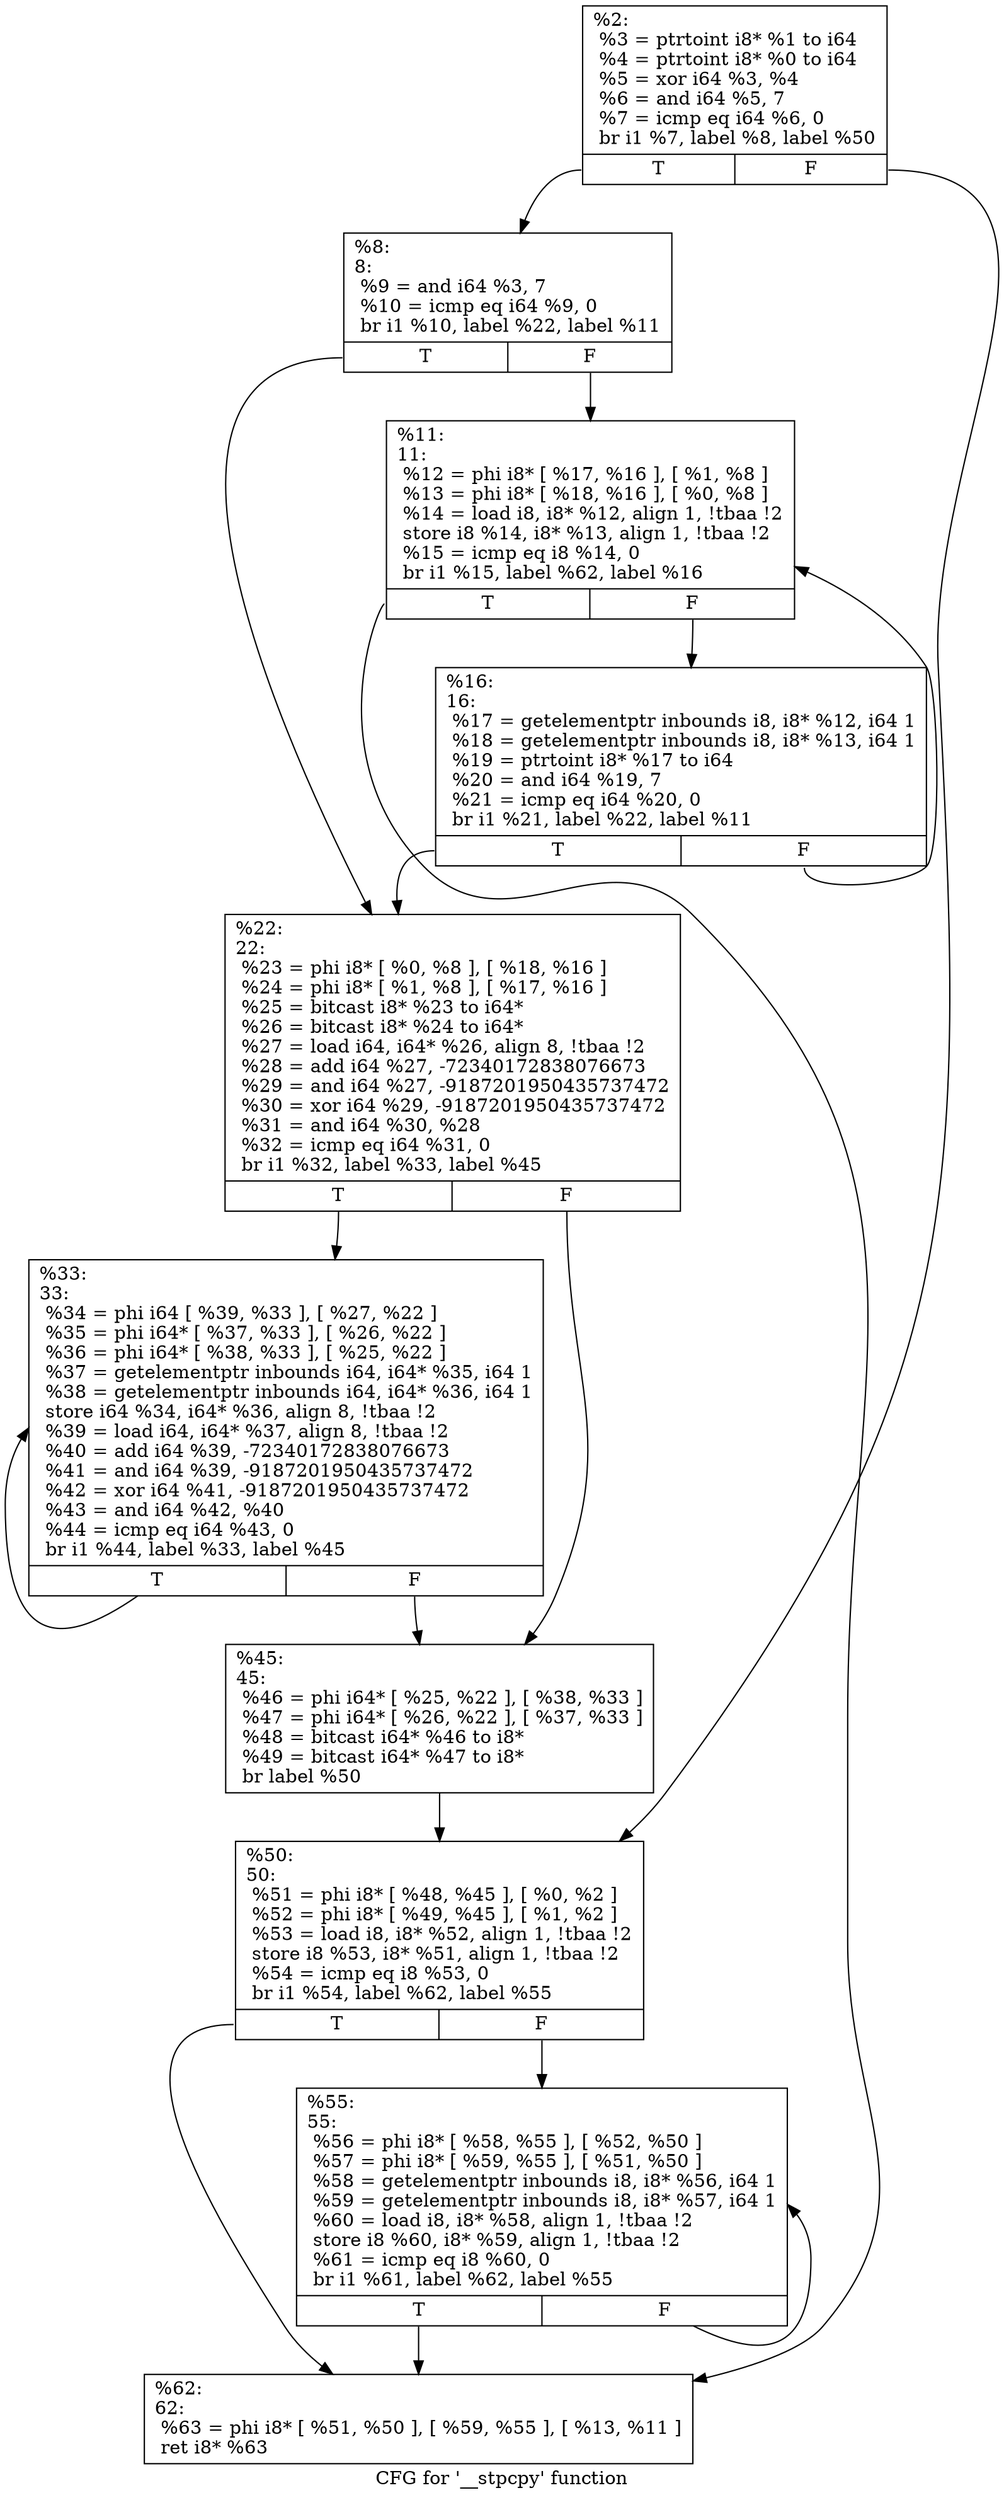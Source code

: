 digraph "CFG for '__stpcpy' function" {
	label="CFG for '__stpcpy' function";

	Node0x1fe5530 [shape=record,label="{%2:\l  %3 = ptrtoint i8* %1 to i64\l  %4 = ptrtoint i8* %0 to i64\l  %5 = xor i64 %3, %4\l  %6 = and i64 %5, 7\l  %7 = icmp eq i64 %6, 0\l  br i1 %7, label %8, label %50\l|{<s0>T|<s1>F}}"];
	Node0x1fe5530:s0 -> Node0x1fe5640;
	Node0x1fe5530:s1 -> Node0x1fe5820;
	Node0x1fe5640 [shape=record,label="{%8:\l8:                                                \l  %9 = and i64 %3, 7\l  %10 = icmp eq i64 %9, 0\l  br i1 %10, label %22, label %11\l|{<s0>T|<s1>F}}"];
	Node0x1fe5640:s0 -> Node0x1fe5730;
	Node0x1fe5640:s1 -> Node0x1fe5690;
	Node0x1fe5690 [shape=record,label="{%11:\l11:                                               \l  %12 = phi i8* [ %17, %16 ], [ %1, %8 ]\l  %13 = phi i8* [ %18, %16 ], [ %0, %8 ]\l  %14 = load i8, i8* %12, align 1, !tbaa !2\l  store i8 %14, i8* %13, align 1, !tbaa !2\l  %15 = icmp eq i8 %14, 0\l  br i1 %15, label %62, label %16\l|{<s0>T|<s1>F}}"];
	Node0x1fe5690:s0 -> Node0x1fe58c0;
	Node0x1fe5690:s1 -> Node0x1fe56e0;
	Node0x1fe56e0 [shape=record,label="{%16:\l16:                                               \l  %17 = getelementptr inbounds i8, i8* %12, i64 1\l  %18 = getelementptr inbounds i8, i8* %13, i64 1\l  %19 = ptrtoint i8* %17 to i64\l  %20 = and i64 %19, 7\l  %21 = icmp eq i64 %20, 0\l  br i1 %21, label %22, label %11\l|{<s0>T|<s1>F}}"];
	Node0x1fe56e0:s0 -> Node0x1fe5730;
	Node0x1fe56e0:s1 -> Node0x1fe5690;
	Node0x1fe5730 [shape=record,label="{%22:\l22:                                               \l  %23 = phi i8* [ %0, %8 ], [ %18, %16 ]\l  %24 = phi i8* [ %1, %8 ], [ %17, %16 ]\l  %25 = bitcast i8* %23 to i64*\l  %26 = bitcast i8* %24 to i64*\l  %27 = load i64, i64* %26, align 8, !tbaa !2\l  %28 = add i64 %27, -72340172838076673\l  %29 = and i64 %27, -9187201950435737472\l  %30 = xor i64 %29, -9187201950435737472\l  %31 = and i64 %30, %28\l  %32 = icmp eq i64 %31, 0\l  br i1 %32, label %33, label %45\l|{<s0>T|<s1>F}}"];
	Node0x1fe5730:s0 -> Node0x1fe5780;
	Node0x1fe5730:s1 -> Node0x1fe57d0;
	Node0x1fe5780 [shape=record,label="{%33:\l33:                                               \l  %34 = phi i64 [ %39, %33 ], [ %27, %22 ]\l  %35 = phi i64* [ %37, %33 ], [ %26, %22 ]\l  %36 = phi i64* [ %38, %33 ], [ %25, %22 ]\l  %37 = getelementptr inbounds i64, i64* %35, i64 1\l  %38 = getelementptr inbounds i64, i64* %36, i64 1\l  store i64 %34, i64* %36, align 8, !tbaa !2\l  %39 = load i64, i64* %37, align 8, !tbaa !2\l  %40 = add i64 %39, -72340172838076673\l  %41 = and i64 %39, -9187201950435737472\l  %42 = xor i64 %41, -9187201950435737472\l  %43 = and i64 %42, %40\l  %44 = icmp eq i64 %43, 0\l  br i1 %44, label %33, label %45\l|{<s0>T|<s1>F}}"];
	Node0x1fe5780:s0 -> Node0x1fe5780;
	Node0x1fe5780:s1 -> Node0x1fe57d0;
	Node0x1fe57d0 [shape=record,label="{%45:\l45:                                               \l  %46 = phi i64* [ %25, %22 ], [ %38, %33 ]\l  %47 = phi i64* [ %26, %22 ], [ %37, %33 ]\l  %48 = bitcast i64* %46 to i8*\l  %49 = bitcast i64* %47 to i8*\l  br label %50\l}"];
	Node0x1fe57d0 -> Node0x1fe5820;
	Node0x1fe5820 [shape=record,label="{%50:\l50:                                               \l  %51 = phi i8* [ %48, %45 ], [ %0, %2 ]\l  %52 = phi i8* [ %49, %45 ], [ %1, %2 ]\l  %53 = load i8, i8* %52, align 1, !tbaa !2\l  store i8 %53, i8* %51, align 1, !tbaa !2\l  %54 = icmp eq i8 %53, 0\l  br i1 %54, label %62, label %55\l|{<s0>T|<s1>F}}"];
	Node0x1fe5820:s0 -> Node0x1fe58c0;
	Node0x1fe5820:s1 -> Node0x1fe5870;
	Node0x1fe5870 [shape=record,label="{%55:\l55:                                               \l  %56 = phi i8* [ %58, %55 ], [ %52, %50 ]\l  %57 = phi i8* [ %59, %55 ], [ %51, %50 ]\l  %58 = getelementptr inbounds i8, i8* %56, i64 1\l  %59 = getelementptr inbounds i8, i8* %57, i64 1\l  %60 = load i8, i8* %58, align 1, !tbaa !2\l  store i8 %60, i8* %59, align 1, !tbaa !2\l  %61 = icmp eq i8 %60, 0\l  br i1 %61, label %62, label %55\l|{<s0>T|<s1>F}}"];
	Node0x1fe5870:s0 -> Node0x1fe58c0;
	Node0x1fe5870:s1 -> Node0x1fe5870;
	Node0x1fe58c0 [shape=record,label="{%62:\l62:                                               \l  %63 = phi i8* [ %51, %50 ], [ %59, %55 ], [ %13, %11 ]\l  ret i8* %63\l}"];
}
